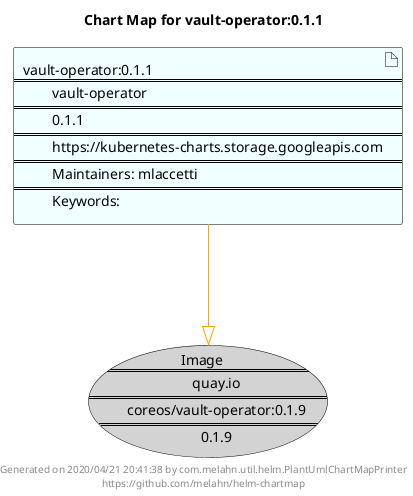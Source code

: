 @startuml
skinparam linetype ortho
skinparam backgroundColor white
skinparam usecaseBorderColor black
skinparam usecaseArrowColor LightSlateGray
skinparam artifactBorderColor black
skinparam artifactArrowColor LightSlateGray

title Chart Map for vault-operator:0.1.1

'There is one referenced Helm Chart
artifact "vault-operator:0.1.1\n====\n\tvault-operator\n====\n\t0.1.1\n====\n\thttps://kubernetes-charts.storage.googleapis.com\n====\n\tMaintainers: mlaccetti\n====\n\tKeywords: " as vault_operator_0_1_1 #Azure

'There is one referenced Docker Image
usecase "Image\n====\n\tquay.io\n====\n\tcoreos/vault-operator:0.1.9\n====\n\t0.1.9" as quay_io_coreos_vault_operator_0_1_9 #LightGray

'Chart Dependencies
vault_operator_0_1_1--[#orange]-|>quay_io_coreos_vault_operator_0_1_9

center footer Generated on 2020/04/21 20:41:38 by com.melahn.util.helm.PlantUmlChartMapPrinter\nhttps://github.com/melahn/helm-chartmap
@enduml
